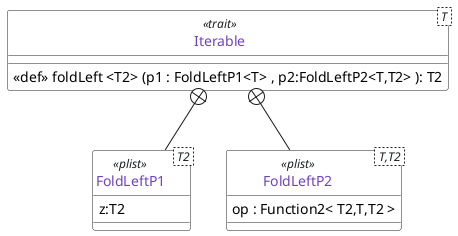 @startuml
   class Iterable < T > <<trait>> {
       <<def>> foldLeft <T2> (p1 : FoldLeftP1<T> , p2:FoldLeftP2<T,T2> ): T2 
   }

   class FoldLeftP1 < T2 > <<plist>> {
       z:T2   
   }

   class FoldLeftP2 < T,T2 > <<plist>> {
       op : Function2< T2,T,T2 > 
   }

Iterable +-- FoldLeftP1 
Iterable +-- FoldLeftP2 

hide circle 


skinparam defaultFontName Source Code Pro

skinparam ClassStereotypeFontColor #1b1f23

skinparam class {
    BackgroundColor White
    BorderColor #1b1f23
    ArrowColor #1b1f23
    FontColor #6f42c1
}

skinparam note {
    BackgroundColor White
    BorderColor #1b1f23
    ArrowColor #1b1f23
    FontColor #d73a49
}


skinparam stereotype {
    FontColor #d73a49
}

@enduml 